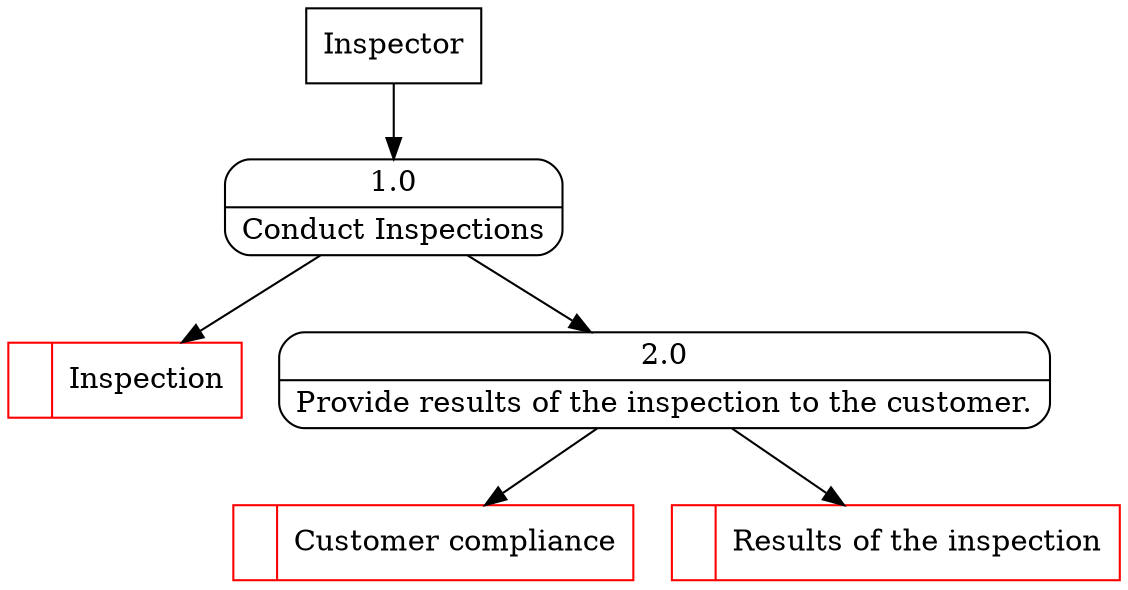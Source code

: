digraph dfd2{ 
node[shape=record]
200 [label="<f0>  |<f1> Inspection " color=red];
201 [label="Inspector" shape=box];
202 [label="{<f0> 1.0|<f1> Conduct Inspections }" shape=Mrecord];
2 [label="{<f0> 2.0|<f1> Provide results of the inspection to the customer. }" shape=Mrecord];
202 -> 2
1001 [label="<f0>  |<f1> Customer compliance " color=red];
2 -> 1001
1003 [label="<f0>  |<f1> Results of the inspection " color=red];
2 -> 1003
201 -> 202
202 -> 200
}
